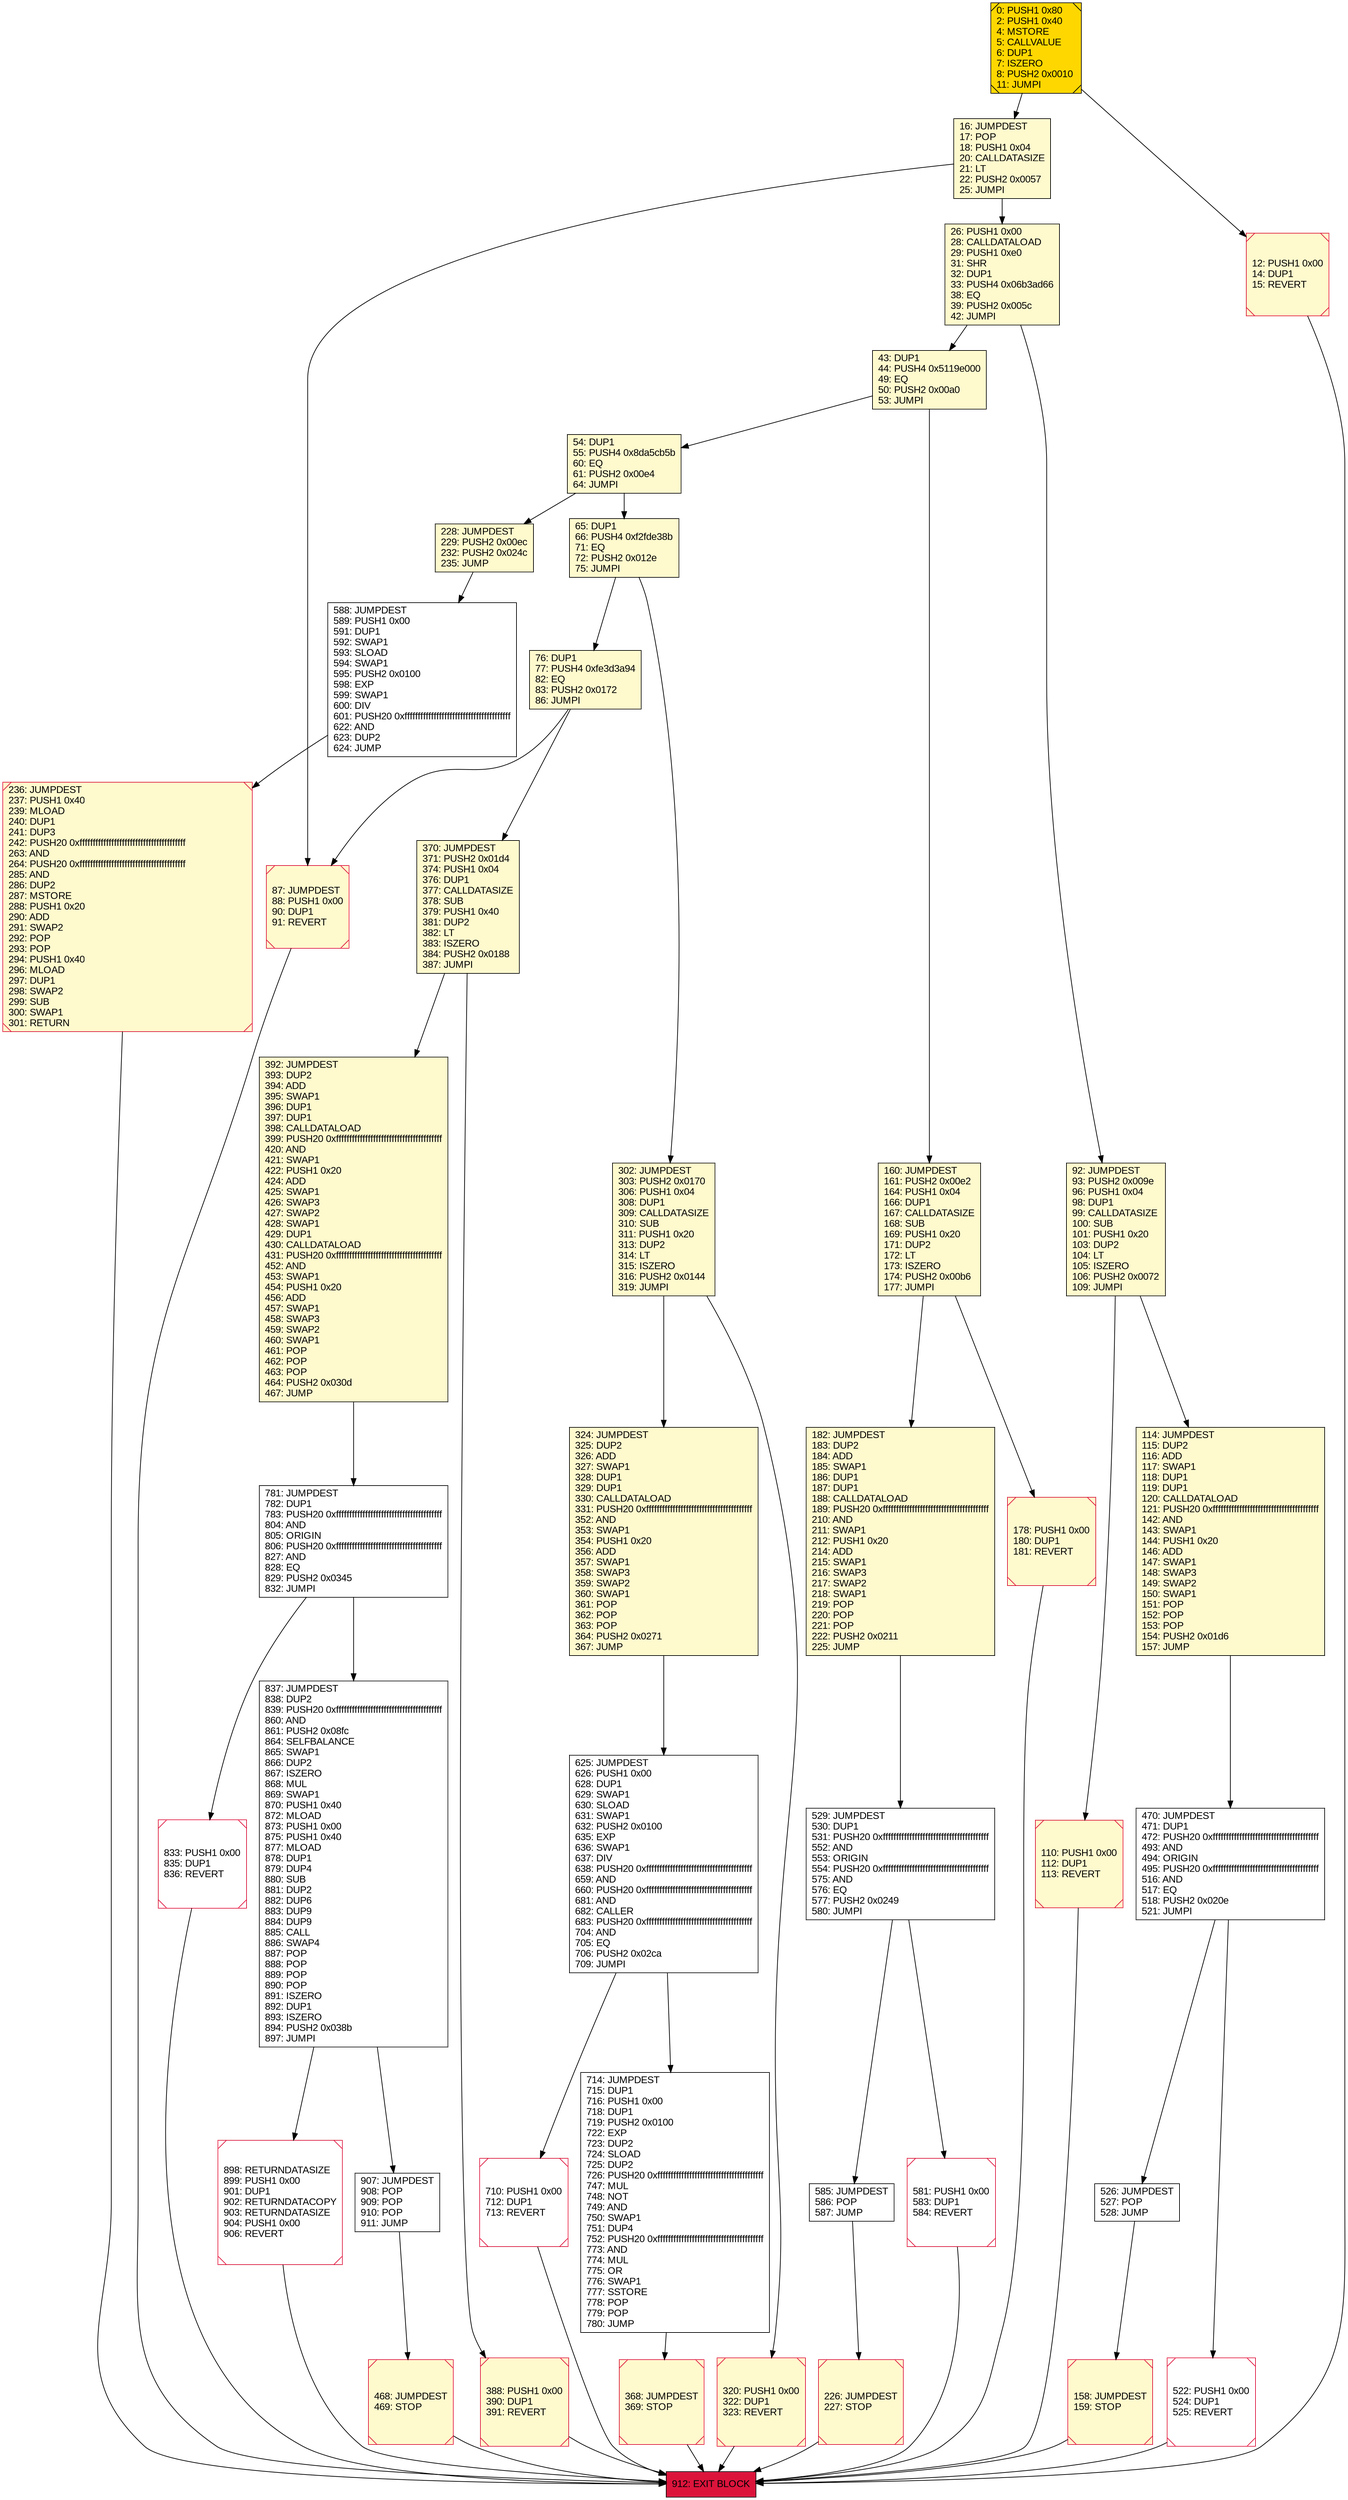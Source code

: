 digraph G {
bgcolor=transparent rankdir=UD;
node [shape=box style=filled color=black fillcolor=white fontname=arial fontcolor=black];
468 [label="468: JUMPDEST\l469: STOP\l" fillcolor=lemonchiffon shape=Msquare color=crimson ];
529 [label="529: JUMPDEST\l530: DUP1\l531: PUSH20 0xffffffffffffffffffffffffffffffffffffffff\l552: AND\l553: ORIGIN\l554: PUSH20 0xffffffffffffffffffffffffffffffffffffffff\l575: AND\l576: EQ\l577: PUSH2 0x0249\l580: JUMPI\l" ];
158 [label="158: JUMPDEST\l159: STOP\l" fillcolor=lemonchiffon shape=Msquare color=crimson ];
182 [label="182: JUMPDEST\l183: DUP2\l184: ADD\l185: SWAP1\l186: DUP1\l187: DUP1\l188: CALLDATALOAD\l189: PUSH20 0xffffffffffffffffffffffffffffffffffffffff\l210: AND\l211: SWAP1\l212: PUSH1 0x20\l214: ADD\l215: SWAP1\l216: SWAP3\l217: SWAP2\l218: SWAP1\l219: POP\l220: POP\l221: POP\l222: PUSH2 0x0211\l225: JUMP\l" fillcolor=lemonchiffon ];
110 [label="110: PUSH1 0x00\l112: DUP1\l113: REVERT\l" fillcolor=lemonchiffon shape=Msquare color=crimson ];
114 [label="114: JUMPDEST\l115: DUP2\l116: ADD\l117: SWAP1\l118: DUP1\l119: DUP1\l120: CALLDATALOAD\l121: PUSH20 0xffffffffffffffffffffffffffffffffffffffff\l142: AND\l143: SWAP1\l144: PUSH1 0x20\l146: ADD\l147: SWAP1\l148: SWAP3\l149: SWAP2\l150: SWAP1\l151: POP\l152: POP\l153: POP\l154: PUSH2 0x01d6\l157: JUMP\l" fillcolor=lemonchiffon ];
912 [label="912: EXIT BLOCK\l" fillcolor=crimson ];
87 [label="87: JUMPDEST\l88: PUSH1 0x00\l90: DUP1\l91: REVERT\l" fillcolor=lemonchiffon shape=Msquare color=crimson ];
92 [label="92: JUMPDEST\l93: PUSH2 0x009e\l96: PUSH1 0x04\l98: DUP1\l99: CALLDATASIZE\l100: SUB\l101: PUSH1 0x20\l103: DUP2\l104: LT\l105: ISZERO\l106: PUSH2 0x0072\l109: JUMPI\l" fillcolor=lemonchiffon ];
370 [label="370: JUMPDEST\l371: PUSH2 0x01d4\l374: PUSH1 0x04\l376: DUP1\l377: CALLDATASIZE\l378: SUB\l379: PUSH1 0x40\l381: DUP2\l382: LT\l383: ISZERO\l384: PUSH2 0x0188\l387: JUMPI\l" fillcolor=lemonchiffon ];
178 [label="178: PUSH1 0x00\l180: DUP1\l181: REVERT\l" fillcolor=lemonchiffon shape=Msquare color=crimson ];
228 [label="228: JUMPDEST\l229: PUSH2 0x00ec\l232: PUSH2 0x024c\l235: JUMP\l" fillcolor=lemonchiffon ];
0 [label="0: PUSH1 0x80\l2: PUSH1 0x40\l4: MSTORE\l5: CALLVALUE\l6: DUP1\l7: ISZERO\l8: PUSH2 0x0010\l11: JUMPI\l" fillcolor=lemonchiffon shape=Msquare fillcolor=gold ];
898 [label="898: RETURNDATASIZE\l899: PUSH1 0x00\l901: DUP1\l902: RETURNDATACOPY\l903: RETURNDATASIZE\l904: PUSH1 0x00\l906: REVERT\l" shape=Msquare color=crimson ];
302 [label="302: JUMPDEST\l303: PUSH2 0x0170\l306: PUSH1 0x04\l308: DUP1\l309: CALLDATASIZE\l310: SUB\l311: PUSH1 0x20\l313: DUP2\l314: LT\l315: ISZERO\l316: PUSH2 0x0144\l319: JUMPI\l" fillcolor=lemonchiffon ];
833 [label="833: PUSH1 0x00\l835: DUP1\l836: REVERT\l" shape=Msquare color=crimson ];
320 [label="320: PUSH1 0x00\l322: DUP1\l323: REVERT\l" fillcolor=lemonchiffon shape=Msquare color=crimson ];
368 [label="368: JUMPDEST\l369: STOP\l" fillcolor=lemonchiffon shape=Msquare color=crimson ];
581 [label="581: PUSH1 0x00\l583: DUP1\l584: REVERT\l" shape=Msquare color=crimson ];
388 [label="388: PUSH1 0x00\l390: DUP1\l391: REVERT\l" fillcolor=lemonchiffon shape=Msquare color=crimson ];
781 [label="781: JUMPDEST\l782: DUP1\l783: PUSH20 0xffffffffffffffffffffffffffffffffffffffff\l804: AND\l805: ORIGIN\l806: PUSH20 0xffffffffffffffffffffffffffffffffffffffff\l827: AND\l828: EQ\l829: PUSH2 0x0345\l832: JUMPI\l" ];
710 [label="710: PUSH1 0x00\l712: DUP1\l713: REVERT\l" shape=Msquare color=crimson ];
16 [label="16: JUMPDEST\l17: POP\l18: PUSH1 0x04\l20: CALLDATASIZE\l21: LT\l22: PUSH2 0x0057\l25: JUMPI\l" fillcolor=lemonchiffon ];
526 [label="526: JUMPDEST\l527: POP\l528: JUMP\l" ];
907 [label="907: JUMPDEST\l908: POP\l909: POP\l910: POP\l911: JUMP\l" ];
65 [label="65: DUP1\l66: PUSH4 0xf2fde38b\l71: EQ\l72: PUSH2 0x012e\l75: JUMPI\l" fillcolor=lemonchiffon ];
522 [label="522: PUSH1 0x00\l524: DUP1\l525: REVERT\l" shape=Msquare color=crimson ];
12 [label="12: PUSH1 0x00\l14: DUP1\l15: REVERT\l" fillcolor=lemonchiffon shape=Msquare color=crimson ];
625 [label="625: JUMPDEST\l626: PUSH1 0x00\l628: DUP1\l629: SWAP1\l630: SLOAD\l631: SWAP1\l632: PUSH2 0x0100\l635: EXP\l636: SWAP1\l637: DIV\l638: PUSH20 0xffffffffffffffffffffffffffffffffffffffff\l659: AND\l660: PUSH20 0xffffffffffffffffffffffffffffffffffffffff\l681: AND\l682: CALLER\l683: PUSH20 0xffffffffffffffffffffffffffffffffffffffff\l704: AND\l705: EQ\l706: PUSH2 0x02ca\l709: JUMPI\l" ];
585 [label="585: JUMPDEST\l586: POP\l587: JUMP\l" ];
837 [label="837: JUMPDEST\l838: DUP2\l839: PUSH20 0xffffffffffffffffffffffffffffffffffffffff\l860: AND\l861: PUSH2 0x08fc\l864: SELFBALANCE\l865: SWAP1\l866: DUP2\l867: ISZERO\l868: MUL\l869: SWAP1\l870: PUSH1 0x40\l872: MLOAD\l873: PUSH1 0x00\l875: PUSH1 0x40\l877: MLOAD\l878: DUP1\l879: DUP4\l880: SUB\l881: DUP2\l882: DUP6\l883: DUP9\l884: DUP9\l885: CALL\l886: SWAP4\l887: POP\l888: POP\l889: POP\l890: POP\l891: ISZERO\l892: DUP1\l893: ISZERO\l894: PUSH2 0x038b\l897: JUMPI\l" ];
714 [label="714: JUMPDEST\l715: DUP1\l716: PUSH1 0x00\l718: DUP1\l719: PUSH2 0x0100\l722: EXP\l723: DUP2\l724: SLOAD\l725: DUP2\l726: PUSH20 0xffffffffffffffffffffffffffffffffffffffff\l747: MUL\l748: NOT\l749: AND\l750: SWAP1\l751: DUP4\l752: PUSH20 0xffffffffffffffffffffffffffffffffffffffff\l773: AND\l774: MUL\l775: OR\l776: SWAP1\l777: SSTORE\l778: POP\l779: POP\l780: JUMP\l" ];
226 [label="226: JUMPDEST\l227: STOP\l" fillcolor=lemonchiffon shape=Msquare color=crimson ];
392 [label="392: JUMPDEST\l393: DUP2\l394: ADD\l395: SWAP1\l396: DUP1\l397: DUP1\l398: CALLDATALOAD\l399: PUSH20 0xffffffffffffffffffffffffffffffffffffffff\l420: AND\l421: SWAP1\l422: PUSH1 0x20\l424: ADD\l425: SWAP1\l426: SWAP3\l427: SWAP2\l428: SWAP1\l429: DUP1\l430: CALLDATALOAD\l431: PUSH20 0xffffffffffffffffffffffffffffffffffffffff\l452: AND\l453: SWAP1\l454: PUSH1 0x20\l456: ADD\l457: SWAP1\l458: SWAP3\l459: SWAP2\l460: SWAP1\l461: POP\l462: POP\l463: POP\l464: PUSH2 0x030d\l467: JUMP\l" fillcolor=lemonchiffon ];
76 [label="76: DUP1\l77: PUSH4 0xfe3d3a94\l82: EQ\l83: PUSH2 0x0172\l86: JUMPI\l" fillcolor=lemonchiffon ];
470 [label="470: JUMPDEST\l471: DUP1\l472: PUSH20 0xffffffffffffffffffffffffffffffffffffffff\l493: AND\l494: ORIGIN\l495: PUSH20 0xffffffffffffffffffffffffffffffffffffffff\l516: AND\l517: EQ\l518: PUSH2 0x020e\l521: JUMPI\l" ];
54 [label="54: DUP1\l55: PUSH4 0x8da5cb5b\l60: EQ\l61: PUSH2 0x00e4\l64: JUMPI\l" fillcolor=lemonchiffon ];
588 [label="588: JUMPDEST\l589: PUSH1 0x00\l591: DUP1\l592: SWAP1\l593: SLOAD\l594: SWAP1\l595: PUSH2 0x0100\l598: EXP\l599: SWAP1\l600: DIV\l601: PUSH20 0xffffffffffffffffffffffffffffffffffffffff\l622: AND\l623: DUP2\l624: JUMP\l" ];
324 [label="324: JUMPDEST\l325: DUP2\l326: ADD\l327: SWAP1\l328: DUP1\l329: DUP1\l330: CALLDATALOAD\l331: PUSH20 0xffffffffffffffffffffffffffffffffffffffff\l352: AND\l353: SWAP1\l354: PUSH1 0x20\l356: ADD\l357: SWAP1\l358: SWAP3\l359: SWAP2\l360: SWAP1\l361: POP\l362: POP\l363: POP\l364: PUSH2 0x0271\l367: JUMP\l" fillcolor=lemonchiffon ];
43 [label="43: DUP1\l44: PUSH4 0x5119e000\l49: EQ\l50: PUSH2 0x00a0\l53: JUMPI\l" fillcolor=lemonchiffon ];
26 [label="26: PUSH1 0x00\l28: CALLDATALOAD\l29: PUSH1 0xe0\l31: SHR\l32: DUP1\l33: PUSH4 0x06b3ad66\l38: EQ\l39: PUSH2 0x005c\l42: JUMPI\l" fillcolor=lemonchiffon ];
160 [label="160: JUMPDEST\l161: PUSH2 0x00e2\l164: PUSH1 0x04\l166: DUP1\l167: CALLDATASIZE\l168: SUB\l169: PUSH1 0x20\l171: DUP2\l172: LT\l173: ISZERO\l174: PUSH2 0x00b6\l177: JUMPI\l" fillcolor=lemonchiffon ];
236 [label="236: JUMPDEST\l237: PUSH1 0x40\l239: MLOAD\l240: DUP1\l241: DUP3\l242: PUSH20 0xffffffffffffffffffffffffffffffffffffffff\l263: AND\l264: PUSH20 0xffffffffffffffffffffffffffffffffffffffff\l285: AND\l286: DUP2\l287: MSTORE\l288: PUSH1 0x20\l290: ADD\l291: SWAP2\l292: POP\l293: POP\l294: PUSH1 0x40\l296: MLOAD\l297: DUP1\l298: SWAP2\l299: SUB\l300: SWAP1\l301: RETURN\l" fillcolor=lemonchiffon shape=Msquare color=crimson ];
43 -> 54;
178 -> 912;
182 -> 529;
898 -> 912;
65 -> 76;
392 -> 781;
781 -> 837;
16 -> 26;
585 -> 226;
158 -> 912;
92 -> 110;
92 -> 114;
625 -> 714;
302 -> 324;
526 -> 158;
370 -> 392;
529 -> 585;
837 -> 898;
76 -> 87;
907 -> 468;
26 -> 92;
529 -> 581;
54 -> 228;
236 -> 912;
65 -> 302;
160 -> 182;
0 -> 12;
388 -> 912;
370 -> 388;
114 -> 470;
16 -> 87;
302 -> 320;
522 -> 912;
12 -> 912;
87 -> 912;
26 -> 43;
43 -> 160;
588 -> 236;
781 -> 833;
625 -> 710;
468 -> 912;
54 -> 65;
470 -> 526;
470 -> 522;
714 -> 368;
324 -> 625;
837 -> 907;
110 -> 912;
226 -> 912;
76 -> 370;
160 -> 178;
228 -> 588;
833 -> 912;
0 -> 16;
320 -> 912;
368 -> 912;
581 -> 912;
710 -> 912;
}